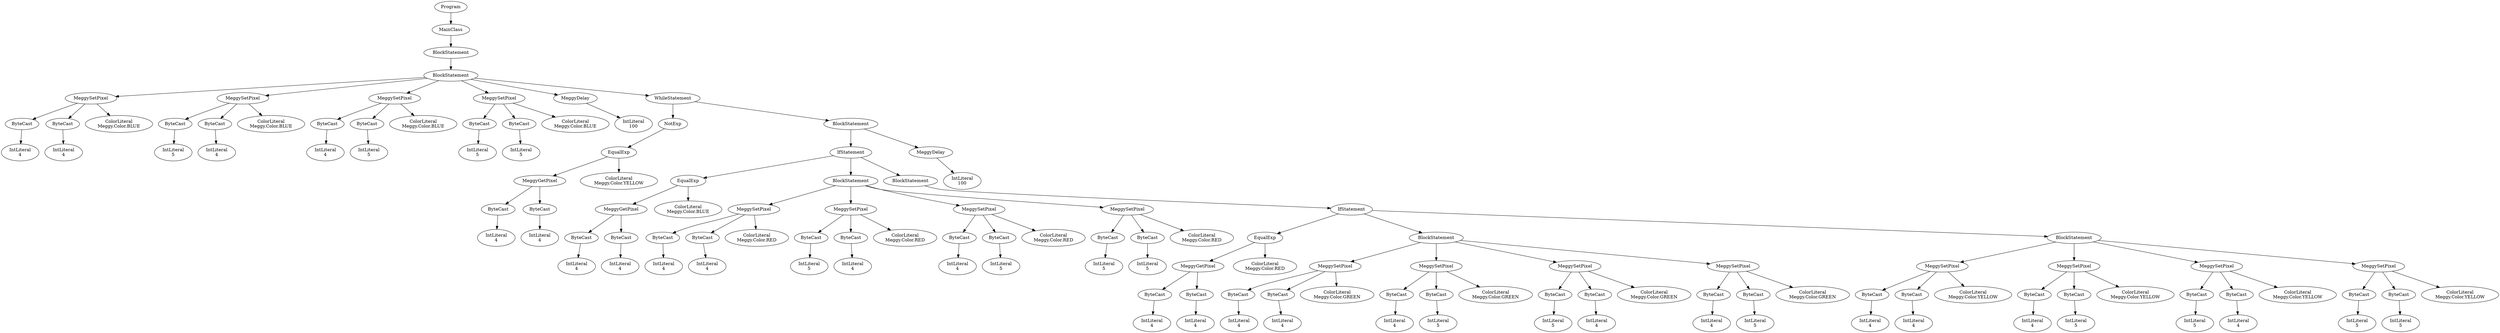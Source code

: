 digraph ASTGraph {
0 [ label="Program" ];
1 [ label="MainClass" ];
0 -> 1
2 [ label="BlockStatement" ];
1 -> 2
3 [ label="BlockStatement" ];
2 -> 3
4 [ label="MeggySetPixel" ];
3 -> 4
5 [ label="ByteCast" ];
4 -> 5
6 [ label="IntLiteral\n4" ];
5 -> 6
7 [ label="ByteCast" ];
4 -> 7
8 [ label="IntLiteral\n4" ];
7 -> 8
9 [ label="ColorLiteral\nMeggy.Color.BLUE" ];
4 -> 9
10 [ label="MeggySetPixel" ];
3 -> 10
11 [ label="ByteCast" ];
10 -> 11
12 [ label="IntLiteral\n5" ];
11 -> 12
13 [ label="ByteCast" ];
10 -> 13
14 [ label="IntLiteral\n4" ];
13 -> 14
15 [ label="ColorLiteral\nMeggy.Color.BLUE" ];
10 -> 15
16 [ label="MeggySetPixel" ];
3 -> 16
17 [ label="ByteCast" ];
16 -> 17
18 [ label="IntLiteral\n4" ];
17 -> 18
19 [ label="ByteCast" ];
16 -> 19
20 [ label="IntLiteral\n5" ];
19 -> 20
21 [ label="ColorLiteral\nMeggy.Color.BLUE" ];
16 -> 21
22 [ label="MeggySetPixel" ];
3 -> 22
23 [ label="ByteCast" ];
22 -> 23
24 [ label="IntLiteral\n5" ];
23 -> 24
25 [ label="ByteCast" ];
22 -> 25
26 [ label="IntLiteral\n5" ];
25 -> 26
27 [ label="ColorLiteral\nMeggy.Color.BLUE" ];
22 -> 27
28 [ label="MeggyDelay" ];
3 -> 28
29 [ label="IntLiteral\n100" ];
28 -> 29
30 [ label="WhileStatement" ];
3 -> 30
31 [ label="NotExp" ];
30 -> 31
32 [ label="EqualExp" ];
31 -> 32
33 [ label="MeggyGetPixel" ];
32 -> 33
34 [ label="ByteCast" ];
33 -> 34
35 [ label="IntLiteral\n4" ];
34 -> 35
36 [ label="ByteCast" ];
33 -> 36
37 [ label="IntLiteral\n4" ];
36 -> 37
38 [ label="ColorLiteral\nMeggy.Color.YELLOW" ];
32 -> 38
39 [ label="BlockStatement" ];
30 -> 39
40 [ label="IfStatement" ];
39 -> 40
41 [ label="EqualExp" ];
40 -> 41
42 [ label="MeggyGetPixel" ];
41 -> 42
43 [ label="ByteCast" ];
42 -> 43
44 [ label="IntLiteral\n4" ];
43 -> 44
45 [ label="ByteCast" ];
42 -> 45
46 [ label="IntLiteral\n4" ];
45 -> 46
47 [ label="ColorLiteral\nMeggy.Color.BLUE" ];
41 -> 47
48 [ label="BlockStatement" ];
40 -> 48
49 [ label="MeggySetPixel" ];
48 -> 49
50 [ label="ByteCast" ];
49 -> 50
51 [ label="IntLiteral\n4" ];
50 -> 51
52 [ label="ByteCast" ];
49 -> 52
53 [ label="IntLiteral\n4" ];
52 -> 53
54 [ label="ColorLiteral\nMeggy.Color.RED" ];
49 -> 54
55 [ label="MeggySetPixel" ];
48 -> 55
56 [ label="ByteCast" ];
55 -> 56
57 [ label="IntLiteral\n5" ];
56 -> 57
58 [ label="ByteCast" ];
55 -> 58
59 [ label="IntLiteral\n4" ];
58 -> 59
60 [ label="ColorLiteral\nMeggy.Color.RED" ];
55 -> 60
61 [ label="MeggySetPixel" ];
48 -> 61
62 [ label="ByteCast" ];
61 -> 62
63 [ label="IntLiteral\n4" ];
62 -> 63
64 [ label="ByteCast" ];
61 -> 64
65 [ label="IntLiteral\n5" ];
64 -> 65
66 [ label="ColorLiteral\nMeggy.Color.RED" ];
61 -> 66
67 [ label="MeggySetPixel" ];
48 -> 67
68 [ label="ByteCast" ];
67 -> 68
69 [ label="IntLiteral\n5" ];
68 -> 69
70 [ label="ByteCast" ];
67 -> 70
71 [ label="IntLiteral\n5" ];
70 -> 71
72 [ label="ColorLiteral\nMeggy.Color.RED" ];
67 -> 72
73 [ label="BlockStatement" ];
40 -> 73
74 [ label="IfStatement" ];
73 -> 74
75 [ label="EqualExp" ];
74 -> 75
76 [ label="MeggyGetPixel" ];
75 -> 76
77 [ label="ByteCast" ];
76 -> 77
78 [ label="IntLiteral\n4" ];
77 -> 78
79 [ label="ByteCast" ];
76 -> 79
80 [ label="IntLiteral\n4" ];
79 -> 80
81 [ label="ColorLiteral\nMeggy.Color.RED" ];
75 -> 81
82 [ label="BlockStatement" ];
74 -> 82
83 [ label="MeggySetPixel" ];
82 -> 83
84 [ label="ByteCast" ];
83 -> 84
85 [ label="IntLiteral\n4" ];
84 -> 85
86 [ label="ByteCast" ];
83 -> 86
87 [ label="IntLiteral\n4" ];
86 -> 87
88 [ label="ColorLiteral\nMeggy.Color.GREEN" ];
83 -> 88
89 [ label="MeggySetPixel" ];
82 -> 89
90 [ label="ByteCast" ];
89 -> 90
91 [ label="IntLiteral\n4" ];
90 -> 91
92 [ label="ByteCast" ];
89 -> 92
93 [ label="IntLiteral\n5" ];
92 -> 93
94 [ label="ColorLiteral\nMeggy.Color.GREEN" ];
89 -> 94
95 [ label="MeggySetPixel" ];
82 -> 95
96 [ label="ByteCast" ];
95 -> 96
97 [ label="IntLiteral\n5" ];
96 -> 97
98 [ label="ByteCast" ];
95 -> 98
99 [ label="IntLiteral\n4" ];
98 -> 99
100 [ label="ColorLiteral\nMeggy.Color.GREEN" ];
95 -> 100
101 [ label="MeggySetPixel" ];
82 -> 101
102 [ label="ByteCast" ];
101 -> 102
103 [ label="IntLiteral\n4" ];
102 -> 103
104 [ label="ByteCast" ];
101 -> 104
105 [ label="IntLiteral\n5" ];
104 -> 105
106 [ label="ColorLiteral\nMeggy.Color.GREEN" ];
101 -> 106
107 [ label="BlockStatement" ];
74 -> 107
108 [ label="MeggySetPixel" ];
107 -> 108
109 [ label="ByteCast" ];
108 -> 109
110 [ label="IntLiteral\n4" ];
109 -> 110
111 [ label="ByteCast" ];
108 -> 111
112 [ label="IntLiteral\n4" ];
111 -> 112
113 [ label="ColorLiteral\nMeggy.Color.YELLOW" ];
108 -> 113
114 [ label="MeggySetPixel" ];
107 -> 114
115 [ label="ByteCast" ];
114 -> 115
116 [ label="IntLiteral\n4" ];
115 -> 116
117 [ label="ByteCast" ];
114 -> 117
118 [ label="IntLiteral\n5" ];
117 -> 118
119 [ label="ColorLiteral\nMeggy.Color.YELLOW" ];
114 -> 119
120 [ label="MeggySetPixel" ];
107 -> 120
121 [ label="ByteCast" ];
120 -> 121
122 [ label="IntLiteral\n5" ];
121 -> 122
123 [ label="ByteCast" ];
120 -> 123
124 [ label="IntLiteral\n4" ];
123 -> 124
125 [ label="ColorLiteral\nMeggy.Color.YELLOW" ];
120 -> 125
126 [ label="MeggySetPixel" ];
107 -> 126
127 [ label="ByteCast" ];
126 -> 127
128 [ label="IntLiteral\n5" ];
127 -> 128
129 [ label="ByteCast" ];
126 -> 129
130 [ label="IntLiteral\n5" ];
129 -> 130
131 [ label="ColorLiteral\nMeggy.Color.YELLOW" ];
126 -> 131
132 [ label="MeggyDelay" ];
39 -> 132
133 [ label="IntLiteral\n100" ];
132 -> 133
}
